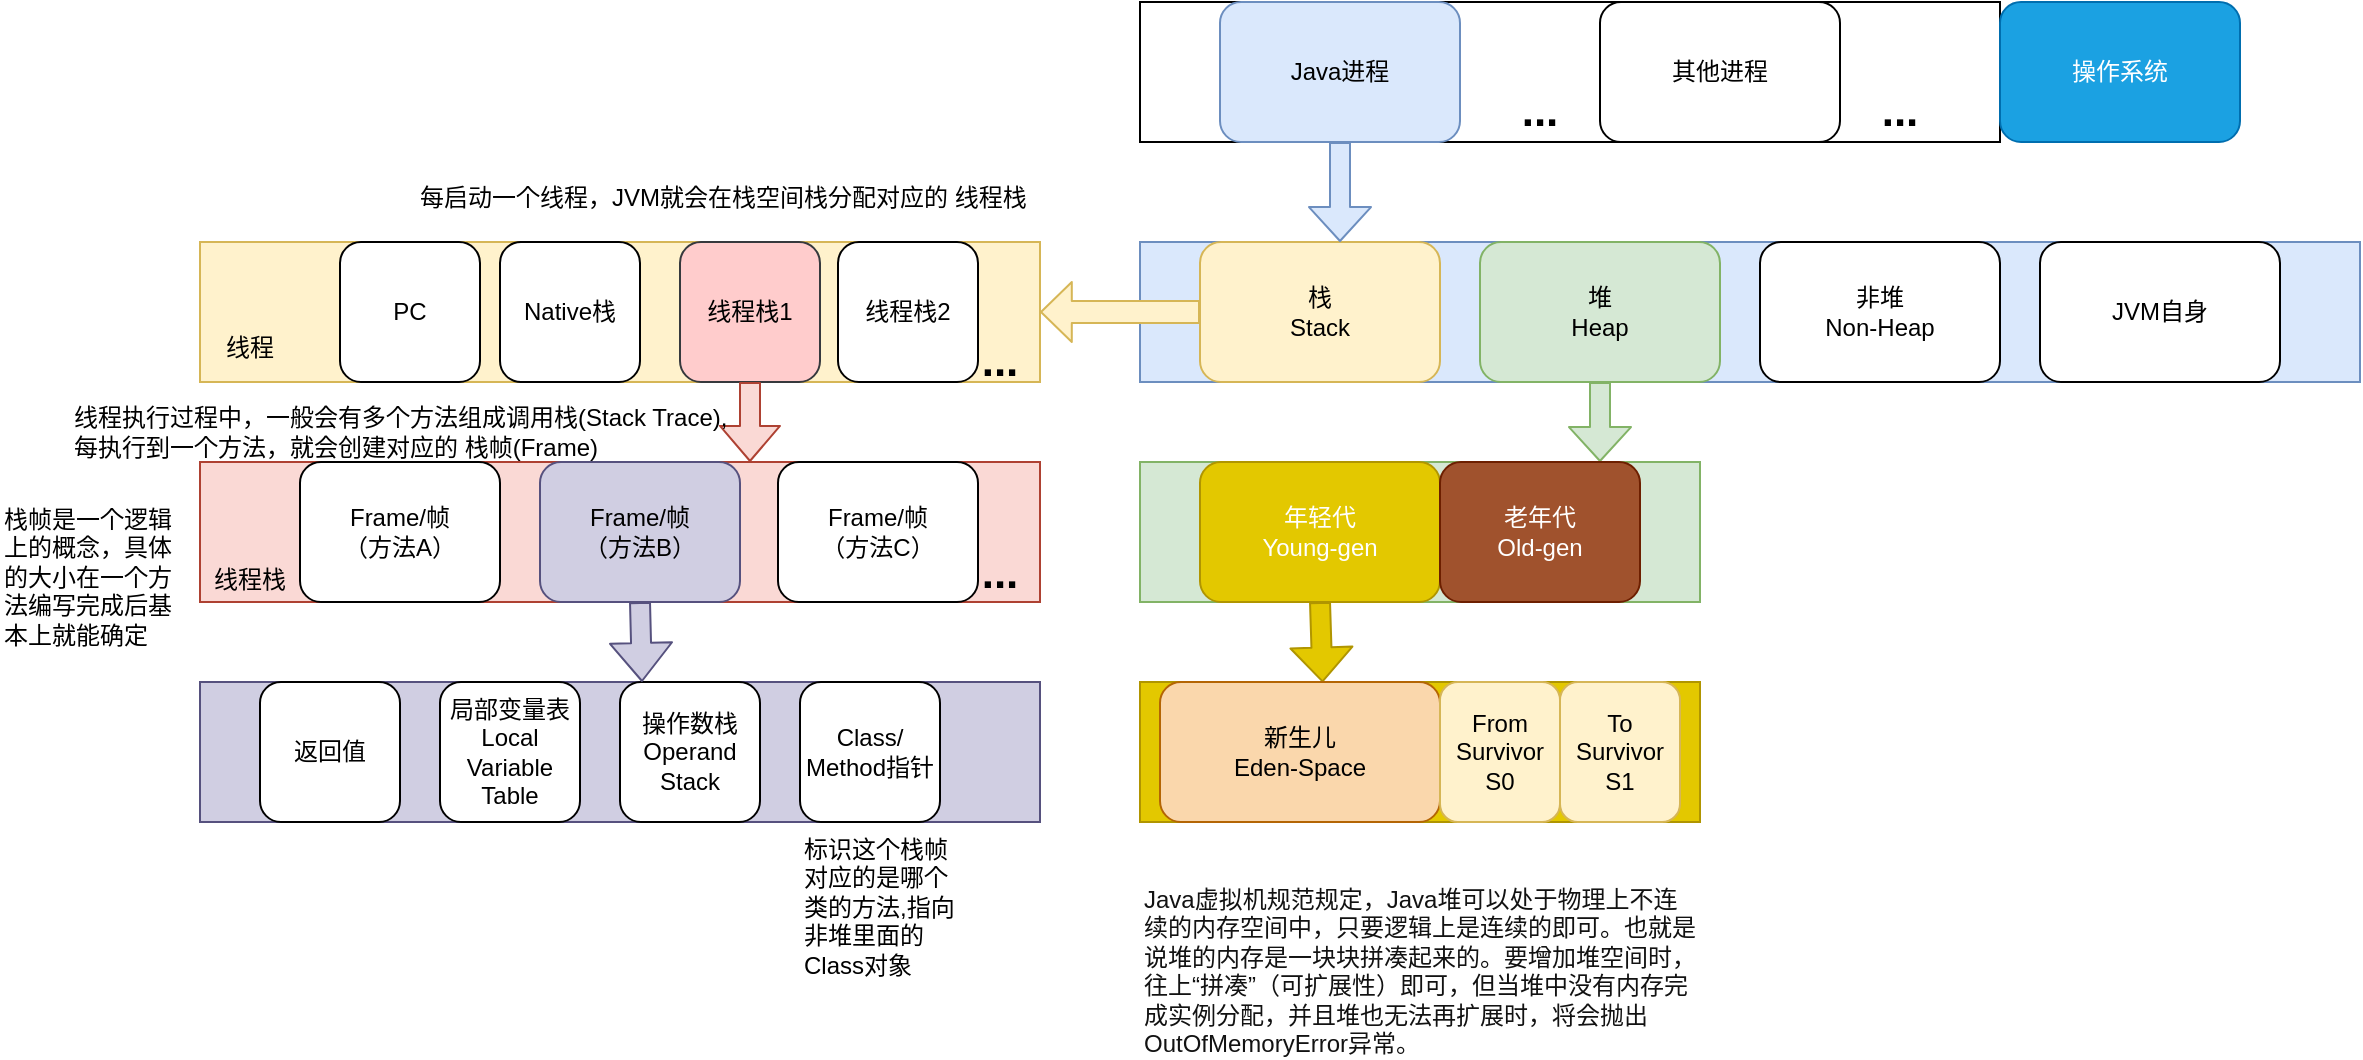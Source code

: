 <mxfile version="13.7.9" type="device"><diagram id="FX0h4wuJB1MnmpRqHDM4" name="第 1 页"><mxGraphModel dx="1851" dy="592" grid="1" gridSize="10" guides="1" tooltips="1" connect="1" arrows="1" fold="1" page="1" pageScale="1" pageWidth="827" pageHeight="1169" math="0" shadow="0"><root><mxCell id="0"/><mxCell id="1" parent="0"/><mxCell id="PJMf0Llp9Z86tg9JjX-h-1" value="" style="rounded=0;whiteSpace=wrap;html=1;" vertex="1" parent="1"><mxGeometry x="80" y="80" width="430" height="70" as="geometry"/></mxCell><mxCell id="PJMf0Llp9Z86tg9JjX-h-3" value="Java进程" style="rounded=1;whiteSpace=wrap;html=1;fillColor=#dae8fc;strokeColor=#6c8ebf;" vertex="1" parent="1"><mxGeometry x="120" y="80" width="120" height="70" as="geometry"/></mxCell><mxCell id="PJMf0Llp9Z86tg9JjX-h-4" value="其他进程" style="rounded=1;whiteSpace=wrap;html=1;" vertex="1" parent="1"><mxGeometry x="310" y="80" width="120" height="70" as="geometry"/></mxCell><mxCell id="PJMf0Llp9Z86tg9JjX-h-5" value="..." style="text;html=1;strokeColor=none;fillColor=none;align=center;verticalAlign=middle;whiteSpace=wrap;rounded=0;fontStyle=1;fontSize=22;" vertex="1" parent="1"><mxGeometry x="260" y="125" width="40" height="20" as="geometry"/></mxCell><mxCell id="PJMf0Llp9Z86tg9JjX-h-6" value="..." style="text;html=1;strokeColor=none;fillColor=none;align=center;verticalAlign=middle;whiteSpace=wrap;rounded=0;fontStyle=1;fontSize=22;" vertex="1" parent="1"><mxGeometry x="440" y="125" width="40" height="20" as="geometry"/></mxCell><mxCell id="PJMf0Llp9Z86tg9JjX-h-9" value="" style="rounded=0;whiteSpace=wrap;html=1;fillColor=#dae8fc;strokeColor=#6c8ebf;" vertex="1" parent="1"><mxGeometry x="80" y="200" width="610" height="70" as="geometry"/></mxCell><mxCell id="PJMf0Llp9Z86tg9JjX-h-10" value="栈&lt;br&gt;Stack" style="rounded=1;whiteSpace=wrap;html=1;fillColor=#fff2cc;strokeColor=#d6b656;" vertex="1" parent="1"><mxGeometry x="110" y="200" width="120" height="70" as="geometry"/></mxCell><mxCell id="PJMf0Llp9Z86tg9JjX-h-11" value="堆&lt;br&gt;Heap" style="rounded=1;whiteSpace=wrap;html=1;fillColor=#d5e8d4;strokeColor=#82b366;" vertex="1" parent="1"><mxGeometry x="250" y="200" width="120" height="70" as="geometry"/></mxCell><mxCell id="PJMf0Llp9Z86tg9JjX-h-12" value="非堆&lt;br&gt;Non-Heap" style="rounded=1;whiteSpace=wrap;html=1;" vertex="1" parent="1"><mxGeometry x="390" y="200" width="120" height="70" as="geometry"/></mxCell><mxCell id="PJMf0Llp9Z86tg9JjX-h-14" value="" style="shape=flexArrow;endArrow=classic;html=1;fontSize=22;exitX=0.5;exitY=1;exitDx=0;exitDy=0;width=10;endSize=5.32;fillColor=#dae8fc;strokeColor=#6c8ebf;" edge="1" parent="1" source="PJMf0Llp9Z86tg9JjX-h-3"><mxGeometry width="50" height="50" relative="1" as="geometry"><mxPoint x="160" y="210" as="sourcePoint"/><mxPoint x="180" y="200" as="targetPoint"/></mxGeometry></mxCell><mxCell id="PJMf0Llp9Z86tg9JjX-h-15" value="" style="rounded=0;whiteSpace=wrap;html=1;fillColor=#fff2cc;strokeColor=#d6b656;" vertex="1" parent="1"><mxGeometry x="-390" y="200" width="420" height="70" as="geometry"/></mxCell><mxCell id="PJMf0Llp9Z86tg9JjX-h-16" value="线程栈1" style="rounded=1;whiteSpace=wrap;html=1;fillColor=#ffcccc;strokeColor=#36393d;" vertex="1" parent="1"><mxGeometry x="-150" y="200" width="70" height="70" as="geometry"/></mxCell><mxCell id="PJMf0Llp9Z86tg9JjX-h-17" value="线程栈2" style="rounded=1;whiteSpace=wrap;html=1;" vertex="1" parent="1"><mxGeometry x="-71" y="200" width="70" height="70" as="geometry"/></mxCell><mxCell id="PJMf0Llp9Z86tg9JjX-h-19" value="" style="shape=flexArrow;endArrow=classic;html=1;fontSize=22;width=11;endSize=4.8;endWidth=18;exitX=0;exitY=0.5;exitDx=0;exitDy=0;fillColor=#fff2cc;strokeColor=#d6b656;" edge="1" parent="1" source="PJMf0Llp9Z86tg9JjX-h-10"><mxGeometry width="50" height="50" relative="1" as="geometry"><mxPoint x="170" y="280" as="sourcePoint"/><mxPoint x="30" y="235" as="targetPoint"/></mxGeometry></mxCell><mxCell id="PJMf0Llp9Z86tg9JjX-h-21" value="&lt;font style=&quot;font-size: 12px&quot;&gt;&lt;span class=&quot;fontstyle0&quot;&gt;每启动一个线程，&lt;/span&gt;&lt;span class=&quot;fontstyle1&quot;&gt;JVM&lt;/span&gt;&lt;span class=&quot;fontstyle0&quot;&gt;就会在栈空间栈分配对应的 线程栈&lt;/span&gt;&amp;nbsp;&amp;nbsp;&lt;/font&gt;" style="text;html=1;strokeColor=none;fillColor=none;align=center;verticalAlign=middle;whiteSpace=wrap;rounded=0;fontSize=22;" vertex="1" parent="1"><mxGeometry x="-315" y="160" width="380" height="30" as="geometry"/></mxCell><mxCell id="PJMf0Llp9Z86tg9JjX-h-22" value="PC" style="rounded=1;whiteSpace=wrap;html=1;" vertex="1" parent="1"><mxGeometry x="-320" y="200" width="70" height="70" as="geometry"/></mxCell><mxCell id="PJMf0Llp9Z86tg9JjX-h-24" value="Native栈" style="rounded=1;whiteSpace=wrap;html=1;" vertex="1" parent="1"><mxGeometry x="-240" y="200" width="70" height="70" as="geometry"/></mxCell><mxCell id="PJMf0Llp9Z86tg9JjX-h-25" value="&lt;font style=&quot;font-size: 12px&quot;&gt;线程&lt;/font&gt;" style="text;html=1;strokeColor=none;fillColor=none;align=center;verticalAlign=middle;whiteSpace=wrap;rounded=0;fontSize=22;" vertex="1" parent="1"><mxGeometry x="-400" y="240" width="70" height="20" as="geometry"/></mxCell><mxCell id="PJMf0Llp9Z86tg9JjX-h-26" value="..." style="text;html=1;strokeColor=none;fillColor=none;align=center;verticalAlign=middle;whiteSpace=wrap;rounded=0;fontStyle=1;fontSize=22;" vertex="1" parent="1"><mxGeometry x="-10" y="250" width="40" height="20" as="geometry"/></mxCell><mxCell id="PJMf0Llp9Z86tg9JjX-h-27" value="" style="rounded=0;whiteSpace=wrap;html=1;fillColor=#fad9d5;strokeColor=#ae4132;" vertex="1" parent="1"><mxGeometry x="-390" y="310" width="420" height="70" as="geometry"/></mxCell><mxCell id="PJMf0Llp9Z86tg9JjX-h-28" value="" style="shape=flexArrow;endArrow=classic;html=1;fontSize=22;width=10;endSize=5.52;endWidth=19;exitX=0.5;exitY=1;exitDx=0;exitDy=0;fillColor=#fad9d5;strokeColor=#ae4132;" edge="1" parent="1" source="PJMf0Llp9Z86tg9JjX-h-16"><mxGeometry width="50" height="50" relative="1" as="geometry"><mxPoint x="-120.0" y="280" as="sourcePoint"/><mxPoint x="-115" y="310" as="targetPoint"/></mxGeometry></mxCell><mxCell id="PJMf0Llp9Z86tg9JjX-h-30" value="&lt;span style=&quot;color: rgb(0 , 0 , 0) ; font-family: &amp;#34;helvetica&amp;#34; ; font-size: 12px ; font-style: normal ; font-weight: 400 ; letter-spacing: normal ; text-align: center ; text-indent: 0px ; text-transform: none ; word-spacing: 0px ; display: inline ; float: none&quot;&gt;线程栈&lt;/span&gt;" style="text;whiteSpace=wrap;html=1;fontSize=22;fillColor=none;" vertex="1" parent="1"><mxGeometry x="-385" y="346" width="70" height="40" as="geometry"/></mxCell><mxCell id="PJMf0Llp9Z86tg9JjX-h-31" value="Frame/帧&lt;br&gt;（方法A）" style="rounded=1;whiteSpace=wrap;html=1;" vertex="1" parent="1"><mxGeometry x="-340" y="310" width="100" height="70" as="geometry"/></mxCell><mxCell id="PJMf0Llp9Z86tg9JjX-h-32" value="Frame/帧&lt;br&gt;（方法B）" style="rounded=1;whiteSpace=wrap;html=1;fillColor=#d0cee2;strokeColor=#56517e;" vertex="1" parent="1"><mxGeometry x="-220" y="310" width="100" height="70" as="geometry"/></mxCell><mxCell id="PJMf0Llp9Z86tg9JjX-h-33" value="Frame/帧&lt;br&gt;（方法C）" style="rounded=1;whiteSpace=wrap;html=1;" vertex="1" parent="1"><mxGeometry x="-101" y="310" width="100" height="70" as="geometry"/></mxCell><mxCell id="PJMf0Llp9Z86tg9JjX-h-34" value="" style="rounded=0;whiteSpace=wrap;html=1;fillColor=#d0cee2;strokeColor=#56517e;" vertex="1" parent="1"><mxGeometry x="-390" y="420" width="420" height="70" as="geometry"/></mxCell><mxCell id="PJMf0Llp9Z86tg9JjX-h-35" value="返回值" style="rounded=1;whiteSpace=wrap;html=1;" vertex="1" parent="1"><mxGeometry x="-360" y="420" width="70" height="70" as="geometry"/></mxCell><mxCell id="PJMf0Llp9Z86tg9JjX-h-36" value="局部变量表&lt;br&gt;Local&lt;br&gt;Variable&lt;br&gt;Table" style="rounded=1;whiteSpace=wrap;html=1;" vertex="1" parent="1"><mxGeometry x="-270" y="420" width="70" height="70" as="geometry"/></mxCell><mxCell id="PJMf0Llp9Z86tg9JjX-h-37" value="操作数栈&lt;br&gt;Operand&lt;br&gt;Stack" style="rounded=1;whiteSpace=wrap;html=1;" vertex="1" parent="1"><mxGeometry x="-180" y="420" width="70" height="70" as="geometry"/></mxCell><mxCell id="PJMf0Llp9Z86tg9JjX-h-38" value="Class/&lt;br&gt;Method指针" style="rounded=1;whiteSpace=wrap;html=1;" vertex="1" parent="1"><mxGeometry x="-90" y="420" width="70" height="70" as="geometry"/></mxCell><mxCell id="PJMf0Llp9Z86tg9JjX-h-40" value="&lt;span class=&quot;fontstyle0&quot;&gt;线程执行过程中，一般会有多个方法组成调用栈&lt;/span&gt;&lt;span class=&quot;fontstyle1&quot;&gt;(Stack Trace), &lt;br&gt;&lt;/span&gt;&lt;span class=&quot;fontstyle0&quot;&gt;每执行到一个方法，就会创建对应的 栈帧&lt;/span&gt;&lt;span class=&quot;fontstyle1&quot;&gt;(Frame)&lt;/span&gt; " style="text;html=1;strokeColor=none;fillColor=none;align=left;verticalAlign=middle;whiteSpace=wrap;rounded=0;fontSize=12;" vertex="1" parent="1"><mxGeometry x="-455" y="285" width="470" height="20" as="geometry"/></mxCell><mxCell id="PJMf0Llp9Z86tg9JjX-h-41" value="" style="shape=flexArrow;endArrow=classic;html=1;fontSize=12;fillColor=#d0cee2;strokeColor=#56517e;exitX=0.5;exitY=1;exitDx=0;exitDy=0;" edge="1" parent="1" source="PJMf0Llp9Z86tg9JjX-h-32"><mxGeometry width="50" height="50" relative="1" as="geometry"><mxPoint x="140" y="390" as="sourcePoint"/><mxPoint x="-169" y="420" as="targetPoint"/></mxGeometry></mxCell><mxCell id="PJMf0Llp9Z86tg9JjX-h-42" value="&lt;span class=&quot;fontstyle0&quot;&gt;栈帧是一个逻辑上的概念，具体的大小在一个方法编写完成后基本上就能确定&lt;/span&gt; &#10;&lt;br style=&quot;font-style: normal; font-variant: normal; font-weight: normal; letter-spacing: normal; line-height: normal; text-indent: 0px; text-transform: none; word-spacing: 0px;&quot;&gt;" style="text;whiteSpace=wrap;html=1;fontSize=12;" vertex="1" parent="1"><mxGeometry x="-490" y="325" width="90" height="60" as="geometry"/></mxCell><mxCell id="PJMf0Llp9Z86tg9JjX-h-43" value="&lt;span class=&quot;fontstyle0&quot;&gt;标识这个栈帧对应的是哪个类的方法&lt;/span&gt;&lt;span class=&quot;fontstyle1&quot;&gt;,&lt;/span&gt;&lt;span class=&quot;fontstyle0&quot;&gt;指向非堆里面的&lt;/span&gt;&lt;span class=&quot;fontstyle1&quot;&gt;Class&lt;/span&gt;&lt;span class=&quot;fontstyle0&quot;&gt;对象&lt;/span&gt; &lt;br&gt;" style="text;whiteSpace=wrap;html=1;fontSize=12;" vertex="1" parent="1"><mxGeometry x="-90" y="490" width="80" height="60" as="geometry"/></mxCell><mxCell id="PJMf0Llp9Z86tg9JjX-h-44" value="JVM自身" style="rounded=1;whiteSpace=wrap;html=1;" vertex="1" parent="1"><mxGeometry x="530" y="200" width="120" height="70" as="geometry"/></mxCell><mxCell id="PJMf0Llp9Z86tg9JjX-h-45" value="操作系统" style="rounded=1;whiteSpace=wrap;html=1;fillColor=#1ba1e2;strokeColor=#006EAF;fontColor=#ffffff;" vertex="1" parent="1"><mxGeometry x="510" y="80" width="120" height="70" as="geometry"/></mxCell><mxCell id="PJMf0Llp9Z86tg9JjX-h-46" value="" style="rounded=0;whiteSpace=wrap;html=1;fillColor=#d5e8d4;strokeColor=#82b366;" vertex="1" parent="1"><mxGeometry x="80" y="310" width="280" height="70" as="geometry"/></mxCell><mxCell id="PJMf0Llp9Z86tg9JjX-h-47" value="" style="shape=flexArrow;endArrow=classic;html=1;fontSize=22;exitX=0.5;exitY=1;exitDx=0;exitDy=0;width=10;endSize=5.32;fillColor=#d5e8d4;strokeColor=#82b366;" edge="1" parent="1" source="PJMf0Llp9Z86tg9JjX-h-11"><mxGeometry width="50" height="50" relative="1" as="geometry"><mxPoint x="196" y="160" as="sourcePoint"/><mxPoint x="310" y="310" as="targetPoint"/></mxGeometry></mxCell><mxCell id="PJMf0Llp9Z86tg9JjX-h-48" value="年轻代&lt;br&gt;Young-gen" style="rounded=1;whiteSpace=wrap;html=1;fillColor=#e3c800;strokeColor=#B09500;fontColor=#ffffff;" vertex="1" parent="1"><mxGeometry x="110" y="310" width="120" height="70" as="geometry"/></mxCell><mxCell id="PJMf0Llp9Z86tg9JjX-h-49" value="老年代&lt;br&gt;Old-gen" style="rounded=1;whiteSpace=wrap;html=1;fillColor=#a0522d;strokeColor=#6D1F00;fontColor=#ffffff;" vertex="1" parent="1"><mxGeometry x="230" y="310" width="100" height="70" as="geometry"/></mxCell><mxCell id="PJMf0Llp9Z86tg9JjX-h-50" value="" style="rounded=0;whiteSpace=wrap;html=1;fillColor=#e3c800;strokeColor=#B09500;fontColor=#ffffff;" vertex="1" parent="1"><mxGeometry x="80" y="420" width="280" height="70" as="geometry"/></mxCell><mxCell id="PJMf0Llp9Z86tg9JjX-h-51" value="" style="shape=flexArrow;endArrow=classic;html=1;fontSize=22;exitX=0.5;exitY=1;exitDx=0;exitDy=0;width=10;endSize=5.32;fillColor=#e3c800;strokeColor=#B09500;entryX=0.326;entryY=0.003;entryDx=0;entryDy=0;entryPerimeter=0;" edge="1" parent="1" source="PJMf0Llp9Z86tg9JjX-h-48" target="PJMf0Llp9Z86tg9JjX-h-50"><mxGeometry width="50" height="50" relative="1" as="geometry"><mxPoint x="320" y="280" as="sourcePoint"/><mxPoint x="320" y="320" as="targetPoint"/></mxGeometry></mxCell><mxCell id="PJMf0Llp9Z86tg9JjX-h-52" value="新生儿&lt;br&gt;Eden-Space" style="rounded=1;whiteSpace=wrap;html=1;fillColor=#fad7ac;strokeColor=#b46504;" vertex="1" parent="1"><mxGeometry x="90" y="420" width="140" height="70" as="geometry"/></mxCell><mxCell id="PJMf0Llp9Z86tg9JjX-h-53" value="From&lt;br&gt;Survivor&lt;br&gt;S0" style="rounded=1;whiteSpace=wrap;html=1;fillColor=#fff2cc;strokeColor=#d6b656;" vertex="1" parent="1"><mxGeometry x="230" y="420" width="60" height="70" as="geometry"/></mxCell><mxCell id="PJMf0Llp9Z86tg9JjX-h-54" value="To&lt;br&gt;Survivor&lt;br&gt;S1" style="rounded=1;whiteSpace=wrap;html=1;fillColor=#fff2cc;strokeColor=#d6b656;" vertex="1" parent="1"><mxGeometry x="290" y="420" width="60" height="70" as="geometry"/></mxCell><mxCell id="PJMf0Llp9Z86tg9JjX-h-55" value="..." style="text;html=1;strokeColor=none;fillColor=none;align=center;verticalAlign=middle;whiteSpace=wrap;rounded=0;fontStyle=1;fontSize=22;" vertex="1" parent="1"><mxGeometry x="-10" y="356" width="40" height="20" as="geometry"/></mxCell><mxCell id="PJMf0Llp9Z86tg9JjX-h-56" value="&lt;span style=&quot;color: rgb(18 , 18 , 18) ; font-style: normal ; font-weight: 400 ; letter-spacing: normal ; text-indent: 0px ; text-transform: none ; word-spacing: 0px ; background-color: rgb(255 , 255 , 255) ; display: inline ; float: none&quot;&gt;&lt;font style=&quot;font-size: 12px&quot;&gt;Java虚拟机规范规定，Java堆可以处于物理上不连续的内存空间中，只要逻辑上是连续的即可。也就是说堆的内存是一块块拼凑起来的。要增加堆空间时，往上“拼凑”（可扩展性）即可，但当堆中没有内存完成实例分配，并且堆也无法再扩展时，将会抛出OutOfMemoryError异常。&lt;/font&gt;&lt;/span&gt;" style="text;whiteSpace=wrap;html=1;fontSize=12;" vertex="1" parent="1"><mxGeometry x="80" y="515" width="280" height="70" as="geometry"/></mxCell></root></mxGraphModel></diagram></mxfile>